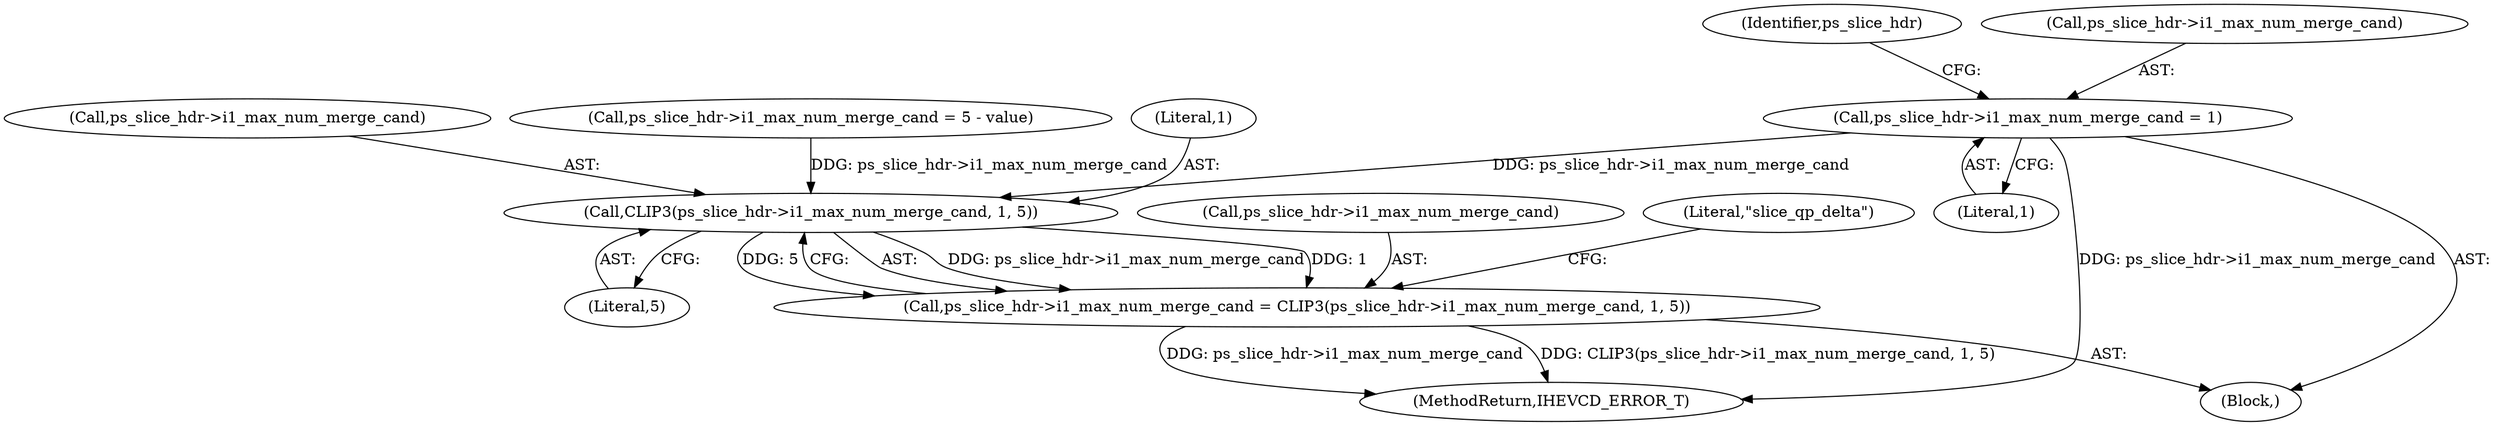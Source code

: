 digraph "0_Android_7c9be319a279654e55a6d757265f88c61a16a4d5@pointer" {
"1001146" [label="(Call,ps_slice_hdr->i1_max_num_merge_cand = 1)"];
"1001468" [label="(Call,CLIP3(ps_slice_hdr->i1_max_num_merge_cand, 1, 5))"];
"1001464" [label="(Call,ps_slice_hdr->i1_max_num_merge_cand = CLIP3(ps_slice_hdr->i1_max_num_merge_cand, 1, 5))"];
"1001469" [label="(Call,ps_slice_hdr->i1_max_num_merge_cand)"];
"1001153" [label="(Identifier,ps_slice_hdr)"];
"1001457" [label="(Call,ps_slice_hdr->i1_max_num_merge_cand = 5 - value)"];
"1001468" [label="(Call,CLIP3(ps_slice_hdr->i1_max_num_merge_cand, 1, 5))"];
"1001147" [label="(Call,ps_slice_hdr->i1_max_num_merge_cand)"];
"1001473" [label="(Literal,5)"];
"1001472" [label="(Literal,1)"];
"1001465" [label="(Call,ps_slice_hdr->i1_max_num_merge_cand)"];
"1001475" [label="(Literal,\"slice_qp_delta\")"];
"1001464" [label="(Call,ps_slice_hdr->i1_max_num_merge_cand = CLIP3(ps_slice_hdr->i1_max_num_merge_cand, 1, 5))"];
"1000560" [label="(Block,)"];
"1002661" [label="(MethodReturn,IHEVCD_ERROR_T)"];
"1001146" [label="(Call,ps_slice_hdr->i1_max_num_merge_cand = 1)"];
"1001150" [label="(Literal,1)"];
"1001146" -> "1000560"  [label="AST: "];
"1001146" -> "1001150"  [label="CFG: "];
"1001147" -> "1001146"  [label="AST: "];
"1001150" -> "1001146"  [label="AST: "];
"1001153" -> "1001146"  [label="CFG: "];
"1001146" -> "1002661"  [label="DDG: ps_slice_hdr->i1_max_num_merge_cand"];
"1001146" -> "1001468"  [label="DDG: ps_slice_hdr->i1_max_num_merge_cand"];
"1001468" -> "1001464"  [label="AST: "];
"1001468" -> "1001473"  [label="CFG: "];
"1001469" -> "1001468"  [label="AST: "];
"1001472" -> "1001468"  [label="AST: "];
"1001473" -> "1001468"  [label="AST: "];
"1001464" -> "1001468"  [label="CFG: "];
"1001468" -> "1001464"  [label="DDG: ps_slice_hdr->i1_max_num_merge_cand"];
"1001468" -> "1001464"  [label="DDG: 1"];
"1001468" -> "1001464"  [label="DDG: 5"];
"1001457" -> "1001468"  [label="DDG: ps_slice_hdr->i1_max_num_merge_cand"];
"1001464" -> "1000560"  [label="AST: "];
"1001465" -> "1001464"  [label="AST: "];
"1001475" -> "1001464"  [label="CFG: "];
"1001464" -> "1002661"  [label="DDG: CLIP3(ps_slice_hdr->i1_max_num_merge_cand, 1, 5)"];
"1001464" -> "1002661"  [label="DDG: ps_slice_hdr->i1_max_num_merge_cand"];
}
